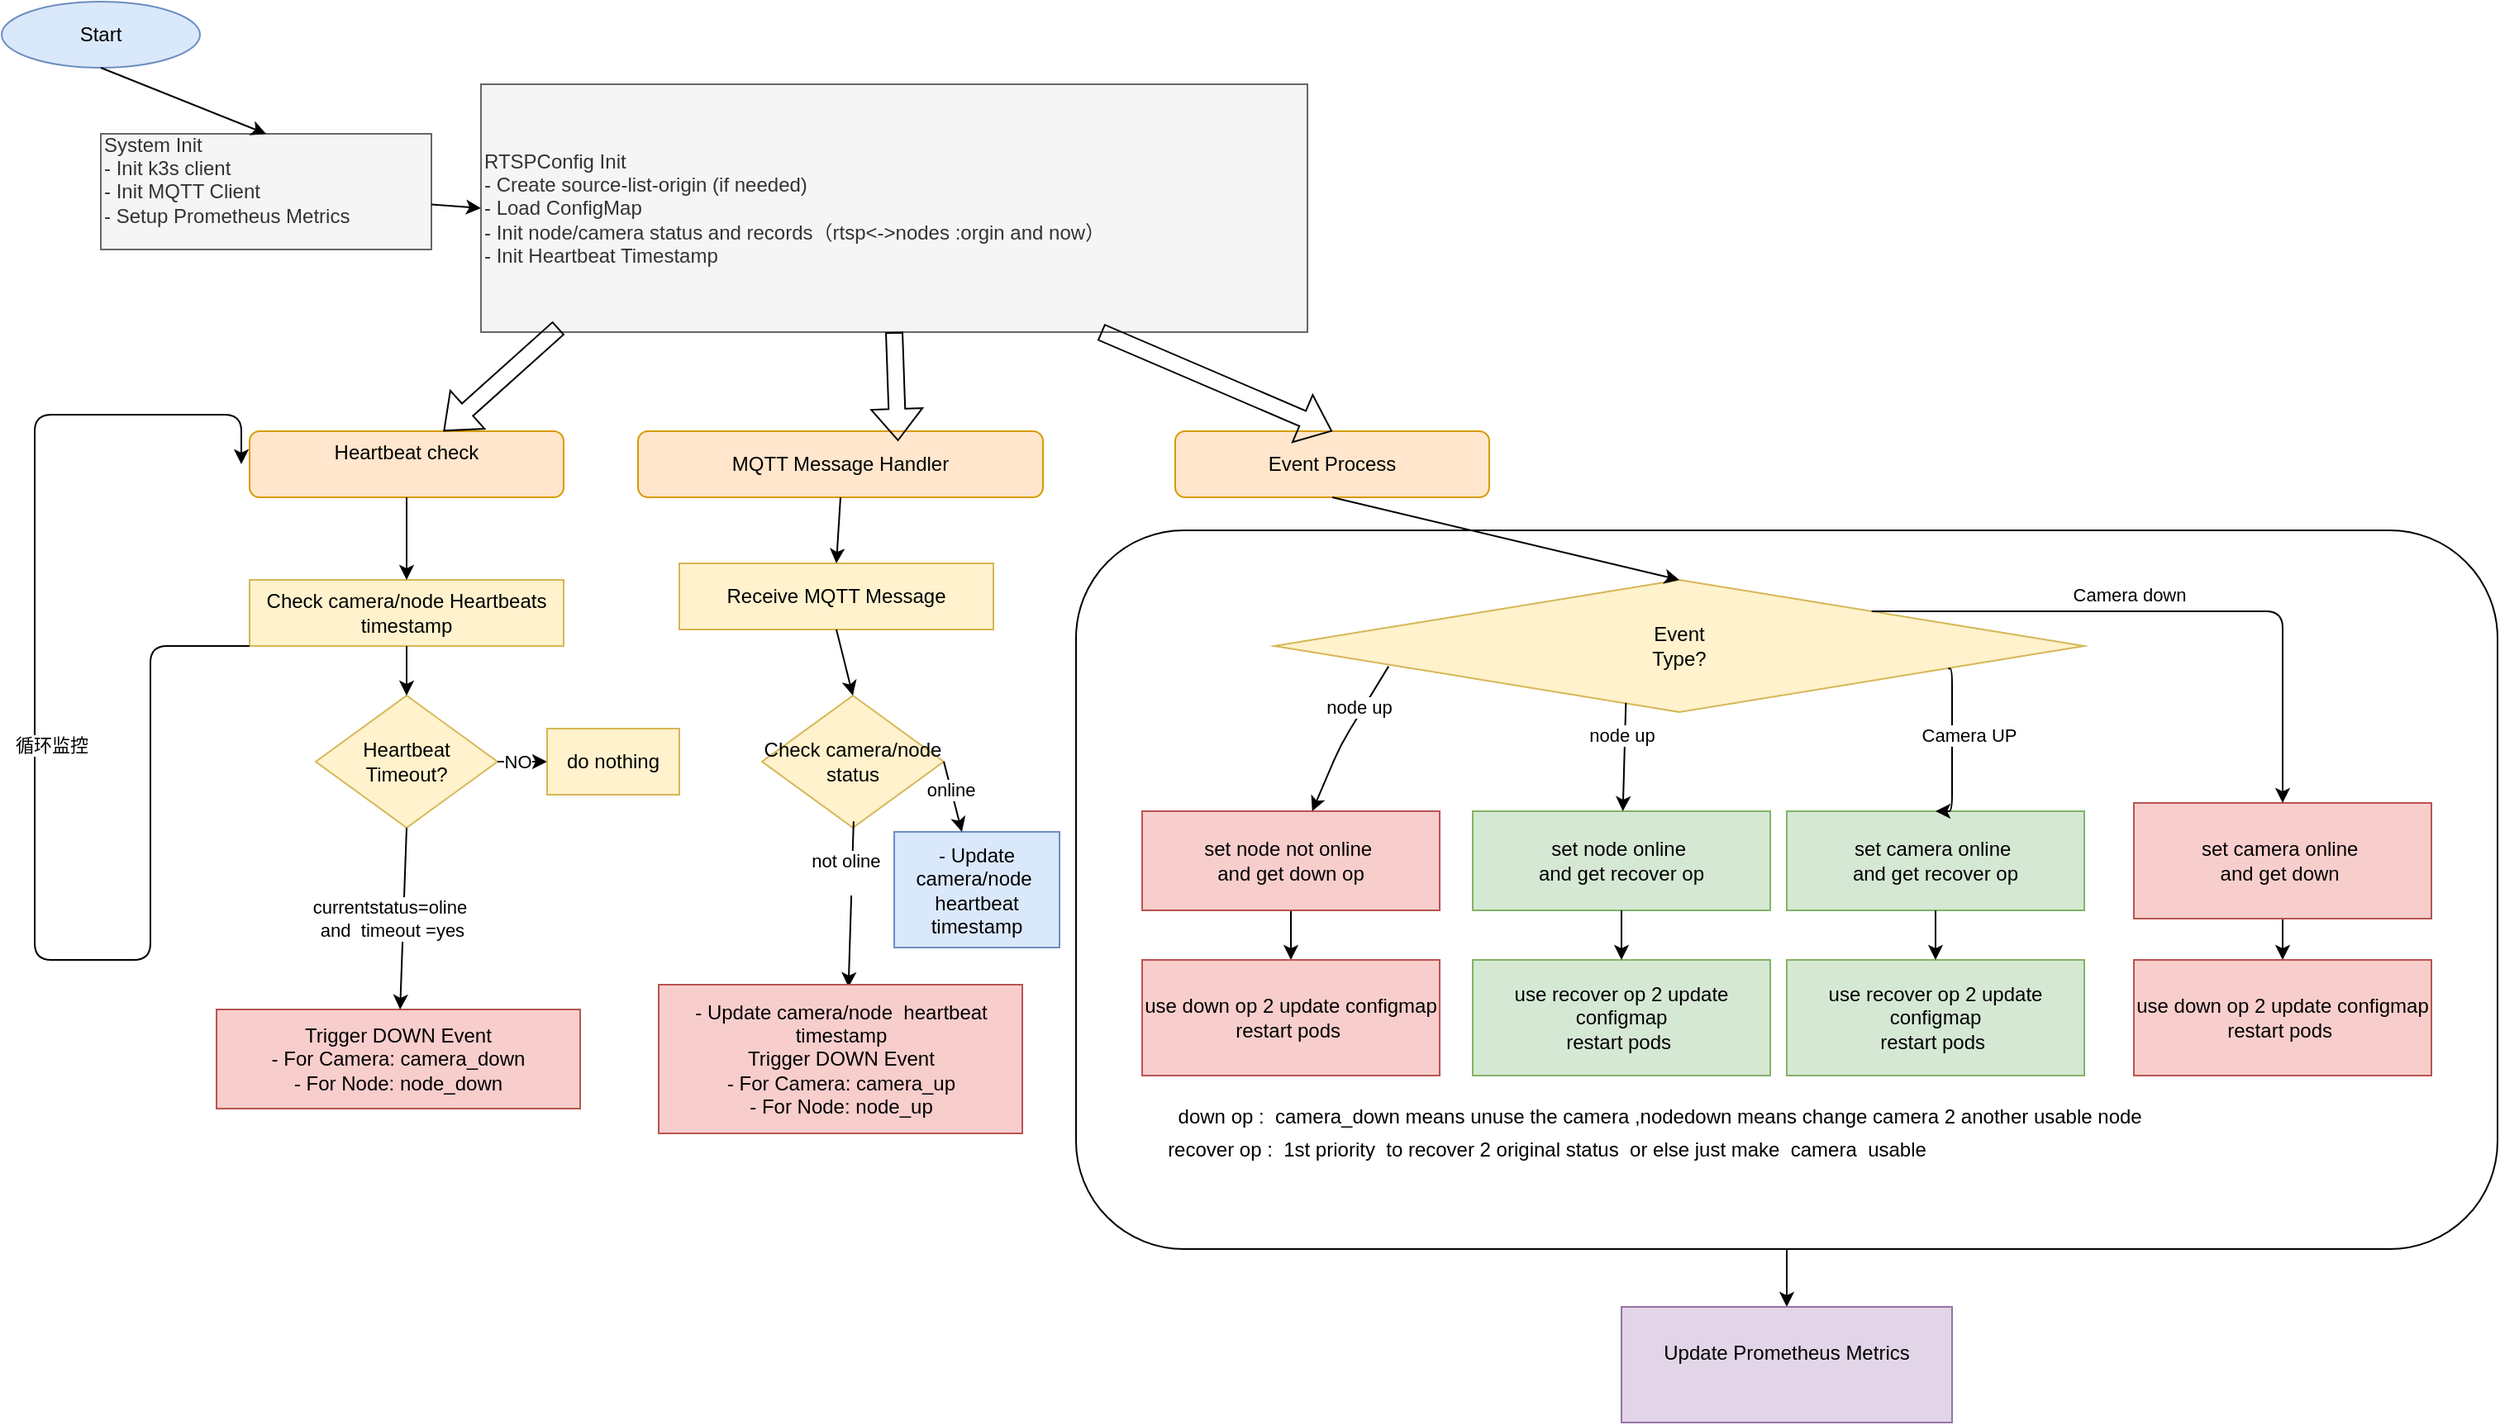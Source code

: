 <mxfile version="26.1.1">
  <diagram name="RTSP Controller Flow" id="fEzFfixYsrc_N7csI4Yp">
    <mxGraphModel dx="1363" dy="2254" grid="1" gridSize="10" guides="1" tooltips="1" connect="1" arrows="1" fold="1" page="1" pageScale="1" pageWidth="827" pageHeight="1169" math="0" shadow="0">
      <root>
        <mxCell id="0" />
        <mxCell id="1" parent="0" />
        <mxCell id="NTYFQSR5KiZM-KbyBYHa-96" value="" style="edgeStyle=orthogonalEdgeStyle;rounded=0;orthogonalLoop=1;jettySize=auto;html=1;" edge="1" parent="1" source="NTYFQSR5KiZM-KbyBYHa-91" target="NTYFQSR5KiZM-KbyBYHa-28">
          <mxGeometry relative="1" as="geometry" />
        </mxCell>
        <mxCell id="NTYFQSR5KiZM-KbyBYHa-91" value="" style="rounded=1;whiteSpace=wrap;html=1;" vertex="1" parent="1">
          <mxGeometry x="700" y="340" width="860" height="435" as="geometry" />
        </mxCell>
        <mxCell id="NTYFQSR5KiZM-KbyBYHa-1" value="Start" style="ellipse;whiteSpace=wrap;html=1;fillColor=#dae8fc;strokeColor=#6c8ebf;" vertex="1" parent="1">
          <mxGeometry x="50" y="20" width="120" height="40" as="geometry" />
        </mxCell>
        <mxCell id="NTYFQSR5KiZM-KbyBYHa-2" value="System Init&lt;br&gt;- Init k3s client&lt;br&gt;- Init MQTT Client&lt;br&gt;- Setup Prometheus Metrics&lt;div&gt;&lt;br&gt;&lt;/div&gt;" style="rounded=0;whiteSpace=wrap;html=1;fillColor=#f5f5f5;strokeColor=#666666;fontColor=#333333;align=left;" vertex="1" parent="1">
          <mxGeometry x="110" y="100" width="200" height="70" as="geometry" />
        </mxCell>
        <mxCell id="NTYFQSR5KiZM-KbyBYHa-3" value="&lt;div&gt;&lt;span style=&quot;background-color: transparent; color: light-dark(rgb(51, 51, 51), rgb(193, 193, 193));&quot;&gt;RTSPConfig Init&lt;/span&gt;&lt;/div&gt;- Create source-list-origin (if needed)&lt;br&gt;- Load ConfigMap&lt;br&gt;- Init node/camera status and records（rtsp&amp;lt;-&amp;gt;nodes :orgin and now）&lt;br&gt;&lt;div&gt;- Init Heartbeat Timestamp&lt;/div&gt;" style="rounded=0;whiteSpace=wrap;html=1;fillColor=#f5f5f5;strokeColor=#666666;fontColor=#333333;align=left;" vertex="1" parent="1">
          <mxGeometry x="340" y="70" width="500" height="150" as="geometry" />
        </mxCell>
        <mxCell id="NTYFQSR5KiZM-KbyBYHa-4" value="" style="rounded=0;whiteSpace=wrap;html=1;fillColor=none;strokeColor=none;" vertex="1" parent="1">
          <mxGeometry x="490" y="270" width="80" height="20" as="geometry" />
        </mxCell>
        <mxCell id="NTYFQSR5KiZM-KbyBYHa-5" value="Heartbeat check&lt;div&gt;&lt;br&gt;&lt;/div&gt;" style="rounded=1;whiteSpace=wrap;html=1;fillColor=#ffe6cc;strokeColor=#d79b00;" vertex="1" parent="1">
          <mxGeometry x="200" y="280" width="190" height="40" as="geometry" />
        </mxCell>
        <mxCell id="NTYFQSR5KiZM-KbyBYHa-6" value="Check camera/node Heartbeats timestamp" style="rounded=0;whiteSpace=wrap;html=1;fillColor=#fff2cc;strokeColor=#d6b656;" vertex="1" parent="1">
          <mxGeometry x="200" y="370" width="190" height="40" as="geometry" />
        </mxCell>
        <mxCell id="NTYFQSR5KiZM-KbyBYHa-7" value="Heartbeat &#xa;Timeout?" style="rhombus;whiteSpace=wrap;html=1;fillColor=#fff2cc;strokeColor=#d6b656;" vertex="1" parent="1">
          <mxGeometry x="240" y="440" width="110" height="80" as="geometry" />
        </mxCell>
        <mxCell id="NTYFQSR5KiZM-KbyBYHa-9" value="Trigger DOWN Event&lt;br&gt;- For Camera: camera_down&lt;br&gt;- For Node: node_down" style="rounded=0;whiteSpace=wrap;html=1;fillColor=#f8cecc;strokeColor=#b85450;" vertex="1" parent="1">
          <mxGeometry x="180" y="630" width="220" height="60" as="geometry" />
        </mxCell>
        <mxCell id="NTYFQSR5KiZM-KbyBYHa-11" value="MQTT Message Handler" style="rounded=1;whiteSpace=wrap;html=1;fillColor=#ffe6cc;strokeColor=#d79b00;" vertex="1" parent="1">
          <mxGeometry x="435" y="280" width="245" height="40" as="geometry" />
        </mxCell>
        <mxCell id="NTYFQSR5KiZM-KbyBYHa-12" value="Receive MQTT Message" style="rounded=0;whiteSpace=wrap;html=1;fillColor=#fff2cc;strokeColor=#d6b656;" vertex="1" parent="1">
          <mxGeometry x="460" y="360" width="190" height="40" as="geometry" />
        </mxCell>
        <mxCell id="NTYFQSR5KiZM-KbyBYHa-13" value="Check camera/node status" style="rhombus;whiteSpace=wrap;html=1;fillColor=#fff2cc;strokeColor=#d6b656;" vertex="1" parent="1">
          <mxGeometry x="510" y="440" width="110" height="80" as="geometry" />
        </mxCell>
        <mxCell id="NTYFQSR5KiZM-KbyBYHa-15" value="&lt;br&gt;- Update camera/node&amp;nbsp; heartbeat timestamp&lt;div&gt;&lt;br/&gt;&lt;/div&gt;" style="rounded=0;whiteSpace=wrap;html=1;fillColor=#dae8fc;strokeColor=#6c8ebf;" vertex="1" parent="1">
          <mxGeometry x="590" y="522.5" width="100" height="70" as="geometry" />
        </mxCell>
        <mxCell id="NTYFQSR5KiZM-KbyBYHa-16" value="Event Process" style="rounded=1;whiteSpace=wrap;html=1;fillColor=#ffe6cc;strokeColor=#d79b00;" vertex="1" parent="1">
          <mxGeometry x="760" y="280" width="190" height="40" as="geometry" />
        </mxCell>
        <mxCell id="NTYFQSR5KiZM-KbyBYHa-17" value="Event &#xa;Type?" style="rhombus;whiteSpace=wrap;html=1;fillColor=#fff2cc;strokeColor=#d6b656;" vertex="1" parent="1">
          <mxGeometry x="820" y="370" width="490" height="80" as="geometry" />
        </mxCell>
        <mxCell id="NTYFQSR5KiZM-KbyBYHa-19" value="set camera online&amp;nbsp;&lt;div&gt;and get recover op&lt;/div&gt;" style="rounded=0;whiteSpace=wrap;html=1;fillColor=#d5e8d4;strokeColor=#82b366;" vertex="1" parent="1">
          <mxGeometry x="1130" y="510" width="180" height="60" as="geometry" />
        </mxCell>
        <mxCell id="NTYFQSR5KiZM-KbyBYHa-23" value="use recover op 2 update configmap&lt;div&gt;restart pods&amp;nbsp;&lt;/div&gt;" style="rounded=0;whiteSpace=wrap;html=1;fillColor=#d5e8d4;strokeColor=#82b366;" vertex="1" parent="1">
          <mxGeometry x="1130" y="600" width="180" height="70" as="geometry" />
        </mxCell>
        <mxCell id="NTYFQSR5KiZM-KbyBYHa-28" value="Update Prometheus Metrics&lt;div&gt;&lt;br/&gt;&lt;/div&gt;" style="rounded=0;whiteSpace=wrap;html=1;fillColor=#e1d5e7;strokeColor=#9673a6;" vertex="1" parent="1">
          <mxGeometry x="1030" y="810" width="200" height="70" as="geometry" />
        </mxCell>
        <mxCell id="NTYFQSR5KiZM-KbyBYHa-29" value="" style="endArrow=classic;html=1;exitX=0.5;exitY=1;exitDx=0;exitDy=0;entryX=0.5;entryY=0;entryDx=0;entryDy=0;" edge="1" parent="1" source="NTYFQSR5KiZM-KbyBYHa-1" target="NTYFQSR5KiZM-KbyBYHa-2">
          <mxGeometry width="50" height="50" relative="1" as="geometry">
            <mxPoint x="390" y="400" as="sourcePoint" />
            <mxPoint x="440" y="350" as="targetPoint" />
          </mxGeometry>
        </mxCell>
        <mxCell id="NTYFQSR5KiZM-KbyBYHa-30" value="" style="endArrow=classic;html=1;entryX=0;entryY=0.5;entryDx=0;entryDy=0;" edge="1" parent="1" source="NTYFQSR5KiZM-KbyBYHa-2" target="NTYFQSR5KiZM-KbyBYHa-3">
          <mxGeometry width="50" height="50" relative="1" as="geometry">
            <mxPoint x="390" y="400" as="sourcePoint" />
            <mxPoint x="440" y="350" as="targetPoint" />
          </mxGeometry>
        </mxCell>
        <mxCell id="NTYFQSR5KiZM-KbyBYHa-34" value="" style="endArrow=classic;html=1;exitX=0.5;exitY=1;exitDx=0;exitDy=0;entryX=0.5;entryY=0;entryDx=0;entryDy=0;" edge="1" parent="1" source="NTYFQSR5KiZM-KbyBYHa-5" target="NTYFQSR5KiZM-KbyBYHa-6">
          <mxGeometry width="50" height="50" relative="1" as="geometry">
            <mxPoint x="390" y="400" as="sourcePoint" />
            <mxPoint x="440" y="350" as="targetPoint" />
          </mxGeometry>
        </mxCell>
        <mxCell id="NTYFQSR5KiZM-KbyBYHa-35" value="" style="endArrow=classic;html=1;exitX=0.5;exitY=1;exitDx=0;exitDy=0;entryX=0.5;entryY=0;entryDx=0;entryDy=0;" edge="1" parent="1" source="NTYFQSR5KiZM-KbyBYHa-6" target="NTYFQSR5KiZM-KbyBYHa-7">
          <mxGeometry width="50" height="50" relative="1" as="geometry">
            <mxPoint x="390" y="400" as="sourcePoint" />
            <mxPoint x="440" y="350" as="targetPoint" />
          </mxGeometry>
        </mxCell>
        <mxCell id="NTYFQSR5KiZM-KbyBYHa-40" value="" style="endArrow=classic;html=1;exitX=0.5;exitY=1;exitDx=0;exitDy=0;entryX=0.5;entryY=0;entryDx=0;entryDy=0;" edge="1" parent="1" source="NTYFQSR5KiZM-KbyBYHa-11" target="NTYFQSR5KiZM-KbyBYHa-12">
          <mxGeometry width="50" height="50" relative="1" as="geometry">
            <mxPoint x="390" y="400" as="sourcePoint" />
            <mxPoint x="440" y="350" as="targetPoint" />
          </mxGeometry>
        </mxCell>
        <mxCell id="NTYFQSR5KiZM-KbyBYHa-41" value="" style="endArrow=classic;html=1;exitX=0.5;exitY=1;exitDx=0;exitDy=0;entryX=0.5;entryY=0;entryDx=0;entryDy=0;" edge="1" parent="1" source="NTYFQSR5KiZM-KbyBYHa-12" target="NTYFQSR5KiZM-KbyBYHa-13">
          <mxGeometry width="50" height="50" relative="1" as="geometry">
            <mxPoint x="390" y="400" as="sourcePoint" />
            <mxPoint x="440" y="350" as="targetPoint" />
          </mxGeometry>
        </mxCell>
        <mxCell id="NTYFQSR5KiZM-KbyBYHa-44" value="" style="endArrow=classic;html=1;exitX=0.5;exitY=1;exitDx=0;exitDy=0;entryX=0.5;entryY=0;entryDx=0;entryDy=0;" edge="1" parent="1" source="NTYFQSR5KiZM-KbyBYHa-16" target="NTYFQSR5KiZM-KbyBYHa-17">
          <mxGeometry width="50" height="50" relative="1" as="geometry">
            <mxPoint x="390" y="400" as="sourcePoint" />
            <mxPoint x="440" y="350" as="targetPoint" />
          </mxGeometry>
        </mxCell>
        <mxCell id="NTYFQSR5KiZM-KbyBYHa-46" value="Camera UP" style="endArrow=classic;html=1;exitX=0.832;exitY=0.671;exitDx=0;exitDy=0;entryX=0.5;entryY=0;entryDx=0;entryDy=0;edgeStyle=orthogonalEdgeStyle;exitPerimeter=0;" edge="1" parent="1" source="NTYFQSR5KiZM-KbyBYHa-17" target="NTYFQSR5KiZM-KbyBYHa-19">
          <mxGeometry x="-0.143" y="10" width="50" height="50" relative="1" as="geometry">
            <mxPoint x="390" y="400" as="sourcePoint" />
            <mxPoint x="440" y="350" as="targetPoint" />
            <mxPoint as="offset" />
            <Array as="points">
              <mxPoint x="1230" y="424" />
            </Array>
          </mxGeometry>
        </mxCell>
        <mxCell id="NTYFQSR5KiZM-KbyBYHa-50" value="" style="endArrow=classic;html=1;exitX=0.5;exitY=1;exitDx=0;exitDy=0;entryX=0.5;entryY=0;entryDx=0;entryDy=0;" edge="1" parent="1" source="NTYFQSR5KiZM-KbyBYHa-19" target="NTYFQSR5KiZM-KbyBYHa-23">
          <mxGeometry width="50" height="50" relative="1" as="geometry">
            <mxPoint x="390" y="400" as="sourcePoint" />
            <mxPoint x="440" y="350" as="targetPoint" />
          </mxGeometry>
        </mxCell>
        <mxCell id="NTYFQSR5KiZM-KbyBYHa-59" value="循环监控" style="endArrow=classic;html=1;entryX=0.5;entryY=0;entryDx=0;entryDy=0;edgeStyle=orthogonalEdgeStyle;exitX=0;exitY=1;exitDx=0;exitDy=0;" edge="1" parent="1" source="NTYFQSR5KiZM-KbyBYHa-6">
          <mxGeometry x="0.118" y="-10" width="50" height="50" relative="1" as="geometry">
            <mxPoint x="140" y="589.97" as="sourcePoint" />
            <mxPoint x="195" y="299.97" as="targetPoint" />
            <Array as="points">
              <mxPoint x="140" y="600" />
              <mxPoint x="70" y="600" />
              <mxPoint x="70" y="270" />
              <mxPoint x="195" y="270" />
            </Array>
            <mxPoint as="offset" />
          </mxGeometry>
        </mxCell>
        <mxCell id="NTYFQSR5KiZM-KbyBYHa-62" value="NO" style="endArrow=classic;html=1;exitX=1;exitY=0.5;exitDx=0;exitDy=0;" edge="1" parent="1" source="NTYFQSR5KiZM-KbyBYHa-7" target="NTYFQSR5KiZM-KbyBYHa-63">
          <mxGeometry x="-0.207" width="50" height="50" relative="1" as="geometry">
            <mxPoint x="310" y="505" as="sourcePoint" />
            <mxPoint x="320" y="480" as="targetPoint" />
            <mxPoint as="offset" />
          </mxGeometry>
        </mxCell>
        <mxCell id="NTYFQSR5KiZM-KbyBYHa-63" value="do nothing" style="rounded=0;whiteSpace=wrap;html=1;fillColor=#fff2cc;strokeColor=#d6b656;" vertex="1" parent="1">
          <mxGeometry x="380" y="460" width="80" height="40" as="geometry" />
        </mxCell>
        <mxCell id="NTYFQSR5KiZM-KbyBYHa-66" value="currentstatus=oline&amp;nbsp;&lt;div&gt;and&amp;nbsp; timeout =yes&lt;/div&gt;" style="endArrow=classic;html=1;exitX=0.5;exitY=1;exitDx=0;exitDy=0;" edge="1" parent="1" source="NTYFQSR5KiZM-KbyBYHa-7" target="NTYFQSR5KiZM-KbyBYHa-9">
          <mxGeometry x="-0.001" y="-7" width="50" height="50" relative="1" as="geometry">
            <mxPoint x="215" y="665" as="sourcePoint" />
            <mxPoint x="220" y="810" as="targetPoint" />
            <mxPoint as="offset" />
            <Array as="points" />
          </mxGeometry>
        </mxCell>
        <mxCell id="NTYFQSR5KiZM-KbyBYHa-68" value="online" style="endArrow=classic;html=1;exitX=1;exitY=0.5;exitDx=0;exitDy=0;" edge="1" parent="1" source="NTYFQSR5KiZM-KbyBYHa-13" target="NTYFQSR5KiZM-KbyBYHa-15">
          <mxGeometry x="-0.2" width="50" height="50" relative="1" as="geometry">
            <mxPoint x="640" y="490" as="sourcePoint" />
            <mxPoint x="630" y="480" as="targetPoint" />
            <mxPoint as="offset" />
          </mxGeometry>
        </mxCell>
        <mxCell id="NTYFQSR5KiZM-KbyBYHa-70" value="not oline&amp;nbsp;&lt;div&gt;&lt;br&gt;&lt;/div&gt;" style="endArrow=classic;html=1;exitX=0.504;exitY=0.951;exitDx=0;exitDy=0;exitPerimeter=0;entryX=0.522;entryY=0.016;entryDx=0;entryDy=0;entryPerimeter=0;" edge="1" parent="1" source="NTYFQSR5KiZM-KbyBYHa-13" target="NTYFQSR5KiZM-KbyBYHa-71">
          <mxGeometry x="-0.39" y="-2" width="50" height="50" relative="1" as="geometry">
            <mxPoint x="520" y="550" as="sourcePoint" />
            <mxPoint x="493" y="650" as="targetPoint" />
            <mxPoint as="offset" />
            <Array as="points" />
          </mxGeometry>
        </mxCell>
        <mxCell id="NTYFQSR5KiZM-KbyBYHa-71" value="&lt;div&gt;- Update camera/node&amp;nbsp; heartbeat timestamp&lt;/div&gt;Trigger DOWN Event&lt;br&gt;- For Camera: camera_up&lt;br&gt;- For Node: node_up" style="rounded=0;whiteSpace=wrap;html=1;fillColor=#f8cecc;strokeColor=#b85450;" vertex="1" parent="1">
          <mxGeometry x="447.5" y="615" width="220" height="90" as="geometry" />
        </mxCell>
        <mxCell id="NTYFQSR5KiZM-KbyBYHa-76" value="" style="edgeStyle=orthogonalEdgeStyle;rounded=0;orthogonalLoop=1;jettySize=auto;html=1;" edge="1" parent="1" source="NTYFQSR5KiZM-KbyBYHa-73" target="NTYFQSR5KiZM-KbyBYHa-75">
          <mxGeometry relative="1" as="geometry" />
        </mxCell>
        <mxCell id="NTYFQSR5KiZM-KbyBYHa-73" value="set camera online&amp;nbsp;&lt;div&gt;and get down&amp;nbsp;&lt;/div&gt;" style="rounded=0;whiteSpace=wrap;html=1;fillColor=#f8cecc;strokeColor=#b85450;" vertex="1" parent="1">
          <mxGeometry x="1340" y="505" width="180" height="70" as="geometry" />
        </mxCell>
        <mxCell id="NTYFQSR5KiZM-KbyBYHa-74" value="Camera down" style="endArrow=classic;html=1;edgeStyle=orthogonalEdgeStyle;entryX=0.5;entryY=0;entryDx=0;entryDy=0;" edge="1" parent="1" source="NTYFQSR5KiZM-KbyBYHa-17" target="NTYFQSR5KiZM-KbyBYHa-73">
          <mxGeometry x="-0.143" y="10" width="50" height="50" relative="1" as="geometry">
            <mxPoint x="1380" y="389" as="sourcePoint" />
            <mxPoint x="1420" y="480" as="targetPoint" />
            <mxPoint as="offset" />
            <Array as="points">
              <mxPoint x="1430" y="389" />
            </Array>
          </mxGeometry>
        </mxCell>
        <mxCell id="NTYFQSR5KiZM-KbyBYHa-75" value="use down op 2 update configmap&lt;div&gt;restart pods&amp;nbsp;&lt;/div&gt;" style="rounded=0;whiteSpace=wrap;html=1;fillColor=#f8cecc;strokeColor=#b85450;" vertex="1" parent="1">
          <mxGeometry x="1340" y="600" width="180" height="70" as="geometry" />
        </mxCell>
        <mxCell id="NTYFQSR5KiZM-KbyBYHa-77" value="set node online&amp;nbsp;&lt;div&gt;and get recover op&lt;/div&gt;" style="rounded=0;whiteSpace=wrap;html=1;fillColor=#d5e8d4;strokeColor=#82b366;" vertex="1" parent="1">
          <mxGeometry x="940" y="510" width="180" height="60" as="geometry" />
        </mxCell>
        <mxCell id="NTYFQSR5KiZM-KbyBYHa-78" value="use recover op 2 update configmap&lt;div&gt;restart pods&amp;nbsp;&lt;/div&gt;" style="rounded=0;whiteSpace=wrap;html=1;fillColor=#d5e8d4;strokeColor=#82b366;" vertex="1" parent="1">
          <mxGeometry x="940" y="600" width="180" height="70" as="geometry" />
        </mxCell>
        <mxCell id="NTYFQSR5KiZM-KbyBYHa-79" value="" style="endArrow=classic;html=1;exitX=0.5;exitY=1;exitDx=0;exitDy=0;entryX=0.5;entryY=0;entryDx=0;entryDy=0;" edge="1" parent="1" source="NTYFQSR5KiZM-KbyBYHa-77" target="NTYFQSR5KiZM-KbyBYHa-78">
          <mxGeometry width="50" height="50" relative="1" as="geometry">
            <mxPoint x="230" y="390" as="sourcePoint" />
            <mxPoint x="280" y="340" as="targetPoint" />
          </mxGeometry>
        </mxCell>
        <mxCell id="NTYFQSR5KiZM-KbyBYHa-82" value="node up" style="endArrow=classic;html=1;exitX=0.434;exitY=0.93;exitDx=0;exitDy=0;exitPerimeter=0;" edge="1" parent="1" source="NTYFQSR5KiZM-KbyBYHa-17" target="NTYFQSR5KiZM-KbyBYHa-77">
          <mxGeometry x="-0.39" y="-2" width="50" height="50" relative="1" as="geometry">
            <mxPoint x="1170" y="420.0" as="sourcePoint" />
            <mxPoint x="623.91" y="604.52" as="targetPoint" />
            <mxPoint as="offset" />
            <Array as="points" />
          </mxGeometry>
        </mxCell>
        <mxCell id="NTYFQSR5KiZM-KbyBYHa-86" value="" style="edgeStyle=orthogonalEdgeStyle;rounded=0;orthogonalLoop=1;jettySize=auto;html=1;" edge="1" parent="1" source="NTYFQSR5KiZM-KbyBYHa-87" target="NTYFQSR5KiZM-KbyBYHa-88">
          <mxGeometry relative="1" as="geometry" />
        </mxCell>
        <mxCell id="NTYFQSR5KiZM-KbyBYHa-87" value="set node not online&amp;nbsp;&lt;div&gt;and get down op&lt;/div&gt;" style="rounded=0;whiteSpace=wrap;html=1;fillColor=#f8cecc;strokeColor=#b85450;" vertex="1" parent="1">
          <mxGeometry x="740" y="510" width="180" height="60" as="geometry" />
        </mxCell>
        <mxCell id="NTYFQSR5KiZM-KbyBYHa-88" value="use down op 2 update configmap&lt;div&gt;restart pods&amp;nbsp;&lt;/div&gt;" style="rounded=0;whiteSpace=wrap;html=1;fillColor=#f8cecc;strokeColor=#b85450;" vertex="1" parent="1">
          <mxGeometry x="740" y="600" width="180" height="70" as="geometry" />
        </mxCell>
        <mxCell id="NTYFQSR5KiZM-KbyBYHa-89" value="node up" style="endArrow=classic;html=1;exitX=0.141;exitY=0.654;exitDx=0;exitDy=0;exitPerimeter=0;" edge="1" parent="1" source="NTYFQSR5KiZM-KbyBYHa-17" target="NTYFQSR5KiZM-KbyBYHa-87">
          <mxGeometry x="-0.39" y="-2" width="50" height="50" relative="1" as="geometry">
            <mxPoint x="1043" y="454" as="sourcePoint" />
            <mxPoint x="1041" y="520" as="targetPoint" />
            <mxPoint as="offset" />
            <Array as="points">
              <mxPoint x="860" y="470" />
            </Array>
          </mxGeometry>
        </mxCell>
        <mxCell id="NTYFQSR5KiZM-KbyBYHa-92" value="down op :&amp;nbsp; camera_down means unuse the camera ,nodedown means change camera 2 another usable node&amp;nbsp;" style="text;html=1;align=center;verticalAlign=middle;whiteSpace=wrap;rounded=0;" vertex="1" parent="1">
          <mxGeometry x="750" y="680" width="610" height="30" as="geometry" />
        </mxCell>
        <mxCell id="NTYFQSR5KiZM-KbyBYHa-94" value="recover op :&amp;nbsp; 1st priority&amp;nbsp; to recover 2 original status&amp;nbsp; or else just make&amp;nbsp; camera&amp;nbsp; usable" style="text;html=1;align=center;verticalAlign=middle;whiteSpace=wrap;rounded=0;" vertex="1" parent="1">
          <mxGeometry x="680" y="700" width="610" height="30" as="geometry" />
        </mxCell>
        <mxCell id="NTYFQSR5KiZM-KbyBYHa-99" value="" style="shape=flexArrow;endArrow=classic;html=1;rounded=0;exitX=0.094;exitY=0.983;exitDx=0;exitDy=0;exitPerimeter=0;" edge="1" parent="1" source="NTYFQSR5KiZM-KbyBYHa-3" target="NTYFQSR5KiZM-KbyBYHa-5">
          <mxGeometry width="50" height="50" relative="1" as="geometry">
            <mxPoint x="680" y="670" as="sourcePoint" />
            <mxPoint x="730" y="620" as="targetPoint" />
            <Array as="points" />
          </mxGeometry>
        </mxCell>
        <mxCell id="NTYFQSR5KiZM-KbyBYHa-104" value="" style="shape=flexArrow;endArrow=classic;html=1;rounded=0;exitX=0.5;exitY=1;exitDx=0;exitDy=0;entryX=0.642;entryY=0.15;entryDx=0;entryDy=0;entryPerimeter=0;" edge="1" parent="1" source="NTYFQSR5KiZM-KbyBYHa-3" target="NTYFQSR5KiZM-KbyBYHa-11">
          <mxGeometry width="50" height="50" relative="1" as="geometry">
            <mxPoint x="620" y="220" as="sourcePoint" />
            <mxPoint x="560" y="270" as="targetPoint" />
          </mxGeometry>
        </mxCell>
        <mxCell id="NTYFQSR5KiZM-KbyBYHa-106" value="" style="shape=flexArrow;endArrow=classic;html=1;rounded=0;entryX=0.5;entryY=0;entryDx=0;entryDy=0;exitX=0.75;exitY=1;exitDx=0;exitDy=0;" edge="1" parent="1" source="NTYFQSR5KiZM-KbyBYHa-3" target="NTYFQSR5KiZM-KbyBYHa-16">
          <mxGeometry width="50" height="50" relative="1" as="geometry">
            <mxPoint x="720" y="260" as="sourcePoint" />
            <mxPoint x="770" y="210" as="targetPoint" />
          </mxGeometry>
        </mxCell>
      </root>
    </mxGraphModel>
  </diagram>
</mxfile>
